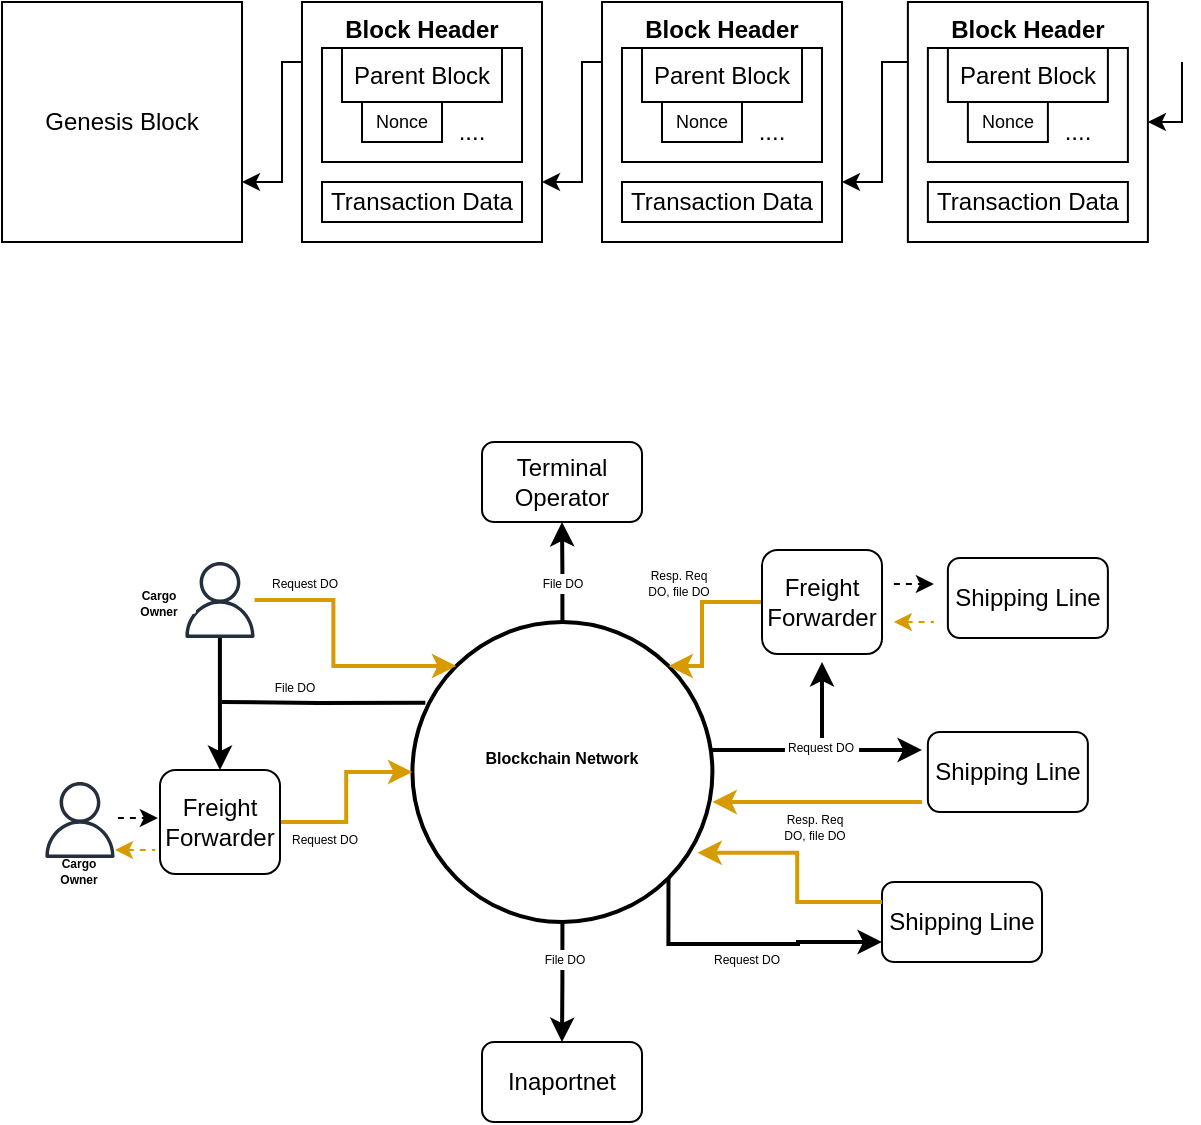 <mxfile version="24.2.2" type="github">
  <diagram name="Page-1" id="TNA57m9JPnbvR5gz-xsA">
    <mxGraphModel dx="1302" dy="725" grid="1" gridSize="10" guides="1" tooltips="1" connect="1" arrows="1" fold="1" page="1" pageScale="1" pageWidth="850" pageHeight="1100" math="0" shadow="0">
      <root>
        <mxCell id="0" />
        <mxCell id="1" parent="0" />
        <mxCell id="erLkvJw8QBC7TUA9yccV-41" style="edgeStyle=orthogonalEdgeStyle;rounded=0;orthogonalLoop=1;jettySize=auto;html=1;exitX=0.5;exitY=0;exitDx=0;exitDy=0;entryX=0.5;entryY=1;entryDx=0;entryDy=0;strokeWidth=2;" parent="1" source="erLkvJw8QBC7TUA9yccV-31" target="erLkvJw8QBC7TUA9yccV-40" edge="1">
          <mxGeometry relative="1" as="geometry" />
        </mxCell>
        <mxCell id="erLkvJw8QBC7TUA9yccV-42" style="edgeStyle=orthogonalEdgeStyle;rounded=0;orthogonalLoop=1;jettySize=auto;html=1;strokeWidth=2;" parent="1" edge="1">
          <mxGeometry relative="1" as="geometry">
            <mxPoint x="475.21" y="663" as="sourcePoint" />
            <mxPoint x="580" y="664" as="targetPoint" />
            <Array as="points">
              <mxPoint x="475" y="664" />
              <mxPoint x="570" y="664" />
            </Array>
          </mxGeometry>
        </mxCell>
        <mxCell id="erLkvJw8QBC7TUA9yccV-59" style="edgeStyle=orthogonalEdgeStyle;rounded=0;orthogonalLoop=1;jettySize=auto;html=1;exitX=0.5;exitY=1;exitDx=0;exitDy=0;strokeWidth=2;" parent="1" source="erLkvJw8QBC7TUA9yccV-31" target="erLkvJw8QBC7TUA9yccV-32" edge="1">
          <mxGeometry relative="1" as="geometry" />
        </mxCell>
        <mxCell id="erLkvJw8QBC7TUA9yccV-31" value="" style="ellipse;whiteSpace=wrap;html=1;aspect=fixed;strokeWidth=2;" parent="1" vertex="1">
          <mxGeometry x="325.21" y="600" width="150" height="150" as="geometry" />
        </mxCell>
        <mxCell id="erLkvJw8QBC7TUA9yccV-2" value="Genesis Block" style="whiteSpace=wrap;html=1;aspect=fixed;" parent="1" vertex="1">
          <mxGeometry x="120" y="290" width="120" height="120" as="geometry" />
        </mxCell>
        <mxCell id="erLkvJw8QBC7TUA9yccV-23" style="edgeStyle=orthogonalEdgeStyle;rounded=0;orthogonalLoop=1;jettySize=auto;html=1;exitX=0;exitY=0.25;exitDx=0;exitDy=0;entryX=1;entryY=0.75;entryDx=0;entryDy=0;" parent="1" source="erLkvJw8QBC7TUA9yccV-3" target="erLkvJw8QBC7TUA9yccV-2" edge="1">
          <mxGeometry relative="1" as="geometry">
            <Array as="points">
              <mxPoint x="260" y="320" />
              <mxPoint x="260" y="380" />
            </Array>
          </mxGeometry>
        </mxCell>
        <mxCell id="erLkvJw8QBC7TUA9yccV-3" value="Block Header" style="whiteSpace=wrap;html=1;aspect=fixed;verticalAlign=top;fontStyle=1" parent="1" vertex="1">
          <mxGeometry x="270" y="290" width="120" height="120" as="geometry" />
        </mxCell>
        <mxCell id="erLkvJw8QBC7TUA9yccV-6" value="" style="rounded=0;whiteSpace=wrap;html=1;" parent="1" vertex="1">
          <mxGeometry x="280" y="313" width="100" height="57" as="geometry" />
        </mxCell>
        <mxCell id="erLkvJw8QBC7TUA9yccV-7" value="Transaction Data" style="rounded=0;whiteSpace=wrap;html=1;" parent="1" vertex="1">
          <mxGeometry x="280" y="380" width="100" height="20" as="geometry" />
        </mxCell>
        <mxCell id="erLkvJw8QBC7TUA9yccV-8" value="Parent Block" style="rounded=0;whiteSpace=wrap;html=1;" parent="1" vertex="1">
          <mxGeometry x="290" y="313" width="80" height="27" as="geometry" />
        </mxCell>
        <mxCell id="erLkvJw8QBC7TUA9yccV-9" value="Nonce" style="rounded=0;whiteSpace=wrap;html=1;fontSize=9;" parent="1" vertex="1">
          <mxGeometry x="300" y="340" width="40" height="20" as="geometry" />
        </mxCell>
        <mxCell id="erLkvJw8QBC7TUA9yccV-10" value="...." style="text;html=1;align=center;verticalAlign=middle;whiteSpace=wrap;rounded=0;" parent="1" vertex="1">
          <mxGeometry x="340" y="350" width="30" height="10" as="geometry" />
        </mxCell>
        <mxCell id="erLkvJw8QBC7TUA9yccV-24" style="edgeStyle=orthogonalEdgeStyle;rounded=0;orthogonalLoop=1;jettySize=auto;html=1;exitX=0;exitY=0.25;exitDx=0;exitDy=0;entryX=1;entryY=0.75;entryDx=0;entryDy=0;" parent="1" source="erLkvJw8QBC7TUA9yccV-11" target="erLkvJw8QBC7TUA9yccV-3" edge="1">
          <mxGeometry relative="1" as="geometry">
            <Array as="points">
              <mxPoint x="410" y="320" />
              <mxPoint x="410" y="380" />
            </Array>
          </mxGeometry>
        </mxCell>
        <mxCell id="erLkvJw8QBC7TUA9yccV-11" value="Block Header" style="whiteSpace=wrap;html=1;aspect=fixed;verticalAlign=top;fontStyle=1" parent="1" vertex="1">
          <mxGeometry x="420" y="290" width="120" height="120" as="geometry" />
        </mxCell>
        <mxCell id="erLkvJw8QBC7TUA9yccV-12" value="" style="rounded=0;whiteSpace=wrap;html=1;" parent="1" vertex="1">
          <mxGeometry x="430" y="313" width="100" height="57" as="geometry" />
        </mxCell>
        <mxCell id="erLkvJw8QBC7TUA9yccV-13" value="Transaction Data" style="rounded=0;whiteSpace=wrap;html=1;" parent="1" vertex="1">
          <mxGeometry x="430" y="380" width="100" height="20" as="geometry" />
        </mxCell>
        <mxCell id="erLkvJw8QBC7TUA9yccV-14" value="Parent Block" style="rounded=0;whiteSpace=wrap;html=1;" parent="1" vertex="1">
          <mxGeometry x="440" y="313" width="80" height="27" as="geometry" />
        </mxCell>
        <mxCell id="erLkvJw8QBC7TUA9yccV-15" value="Nonce" style="rounded=0;whiteSpace=wrap;html=1;fontSize=9;" parent="1" vertex="1">
          <mxGeometry x="450" y="340" width="40" height="20" as="geometry" />
        </mxCell>
        <mxCell id="erLkvJw8QBC7TUA9yccV-16" value="...." style="text;html=1;align=center;verticalAlign=middle;whiteSpace=wrap;rounded=0;" parent="1" vertex="1">
          <mxGeometry x="490" y="350" width="30" height="10" as="geometry" />
        </mxCell>
        <mxCell id="erLkvJw8QBC7TUA9yccV-25" style="edgeStyle=orthogonalEdgeStyle;rounded=0;orthogonalLoop=1;jettySize=auto;html=1;exitX=0;exitY=0.25;exitDx=0;exitDy=0;entryX=1;entryY=0.75;entryDx=0;entryDy=0;" parent="1" source="erLkvJw8QBC7TUA9yccV-17" target="erLkvJw8QBC7TUA9yccV-11" edge="1">
          <mxGeometry relative="1" as="geometry">
            <Array as="points">
              <mxPoint x="560" y="320" />
              <mxPoint x="560" y="380" />
            </Array>
          </mxGeometry>
        </mxCell>
        <mxCell id="erLkvJw8QBC7TUA9yccV-26" style="edgeStyle=orthogonalEdgeStyle;rounded=0;orthogonalLoop=1;jettySize=auto;html=1;exitX=1;exitY=0.5;exitDx=0;exitDy=0;endArrow=none;endFill=0;startArrow=classic;startFill=1;" parent="1" source="erLkvJw8QBC7TUA9yccV-17" edge="1">
          <mxGeometry relative="1" as="geometry">
            <mxPoint x="710" y="320" as="targetPoint" />
          </mxGeometry>
        </mxCell>
        <mxCell id="erLkvJw8QBC7TUA9yccV-17" value="Block Header" style="whiteSpace=wrap;html=1;aspect=fixed;verticalAlign=top;fontStyle=1" parent="1" vertex="1">
          <mxGeometry x="572.94" y="290" width="120" height="120" as="geometry" />
        </mxCell>
        <mxCell id="erLkvJw8QBC7TUA9yccV-18" value="" style="rounded=0;whiteSpace=wrap;html=1;" parent="1" vertex="1">
          <mxGeometry x="582.94" y="313" width="100" height="57" as="geometry" />
        </mxCell>
        <mxCell id="erLkvJw8QBC7TUA9yccV-19" value="Transaction Data" style="rounded=0;whiteSpace=wrap;html=1;" parent="1" vertex="1">
          <mxGeometry x="582.94" y="380" width="100" height="20" as="geometry" />
        </mxCell>
        <mxCell id="erLkvJw8QBC7TUA9yccV-20" value="Parent Block" style="rounded=0;whiteSpace=wrap;html=1;" parent="1" vertex="1">
          <mxGeometry x="592.94" y="313" width="80" height="27" as="geometry" />
        </mxCell>
        <mxCell id="erLkvJw8QBC7TUA9yccV-21" value="Nonce" style="rounded=0;whiteSpace=wrap;html=1;fontSize=9;" parent="1" vertex="1">
          <mxGeometry x="602.94" y="340" width="40" height="20" as="geometry" />
        </mxCell>
        <mxCell id="erLkvJw8QBC7TUA9yccV-22" value="...." style="text;html=1;align=center;verticalAlign=middle;whiteSpace=wrap;rounded=0;" parent="1" vertex="1">
          <mxGeometry x="642.94" y="350" width="30" height="10" as="geometry" />
        </mxCell>
        <mxCell id="erLkvJw8QBC7TUA9yccV-28" value="" style="shape=image;verticalLabelPosition=bottom;labelBackgroundColor=default;verticalAlign=top;aspect=fixed;imageAspect=0;image=https://apps1.insw.go.id/national-logistic/assets/images/logo.png;" parent="1" vertex="1">
          <mxGeometry x="350.2" y="680" width="99.59" height="40" as="geometry" />
        </mxCell>
        <mxCell id="erLkvJw8QBC7TUA9yccV-29" value="" style="shape=image;html=1;verticalAlign=top;verticalLabelPosition=bottom;labelBackgroundColor=#ffffff;imageAspect=0;aspect=fixed;image=https://cdn1.iconfinder.com/data/icons/cryptocurrency-blockchain-fintech-free/32/Cryptocurrency_blockchain_data-37-128.png" parent="1" vertex="1">
          <mxGeometry x="375.21" y="610" width="50" height="50" as="geometry" />
        </mxCell>
        <mxCell id="erLkvJw8QBC7TUA9yccV-30" value="Blockchain Network" style="text;html=1;align=center;verticalAlign=middle;whiteSpace=wrap;rounded=0;fontSize=8;fontStyle=1" parent="1" vertex="1">
          <mxGeometry x="360" y="663" width="80" height="10" as="geometry" />
        </mxCell>
        <mxCell id="erLkvJw8QBC7TUA9yccV-32" value="Inaportnet" style="rounded=1;whiteSpace=wrap;html=1;" parent="1" vertex="1">
          <mxGeometry x="360" y="810" width="80" height="40" as="geometry" />
        </mxCell>
        <mxCell id="erLkvJw8QBC7TUA9yccV-33" value="Shipping Line" style="rounded=1;whiteSpace=wrap;html=1;" parent="1" vertex="1">
          <mxGeometry x="582.94" y="655" width="80" height="40" as="geometry" />
        </mxCell>
        <mxCell id="erLkvJw8QBC7TUA9yccV-62" style="edgeStyle=orthogonalEdgeStyle;rounded=0;orthogonalLoop=1;jettySize=auto;html=1;dashed=1;" parent="1" edge="1">
          <mxGeometry relative="1" as="geometry">
            <mxPoint x="585.94" y="581" as="targetPoint" />
            <mxPoint x="565.94" y="581" as="sourcePoint" />
          </mxGeometry>
        </mxCell>
        <mxCell id="erLkvJw8QBC7TUA9yccV-34" value="Shipping Line" style="rounded=1;whiteSpace=wrap;html=1;" parent="1" vertex="1">
          <mxGeometry x="592.94" y="568" width="80" height="40" as="geometry" />
        </mxCell>
        <mxCell id="erLkvJw8QBC7TUA9yccV-53" style="edgeStyle=orthogonalEdgeStyle;rounded=0;orthogonalLoop=1;jettySize=auto;html=1;entryX=1;entryY=1;entryDx=0;entryDy=0;startArrow=classic;startFill=1;endArrow=none;endFill=0;strokeWidth=2;" parent="1" target="erLkvJw8QBC7TUA9yccV-31" edge="1">
          <mxGeometry relative="1" as="geometry">
            <mxPoint x="470" y="759.692" as="targetPoint" />
            <mxPoint x="560" y="760" as="sourcePoint" />
            <Array as="points">
              <mxPoint x="518" y="761" />
              <mxPoint x="453" y="761" />
            </Array>
          </mxGeometry>
        </mxCell>
        <mxCell id="erLkvJw8QBC7TUA9yccV-35" value="Shipping Line" style="rounded=1;whiteSpace=wrap;html=1;" parent="1" vertex="1">
          <mxGeometry x="560" y="730" width="80" height="40" as="geometry" />
        </mxCell>
        <mxCell id="erLkvJw8QBC7TUA9yccV-55" style="edgeStyle=orthogonalEdgeStyle;rounded=0;orthogonalLoop=1;jettySize=auto;html=1;entryX=0;entryY=0;entryDx=0;entryDy=0;strokeWidth=2;fillColor=#ffe6cc;strokeColor=#d79b00;" parent="1" source="erLkvJw8QBC7TUA9yccV-36" target="erLkvJw8QBC7TUA9yccV-31" edge="1">
          <mxGeometry relative="1" as="geometry" />
        </mxCell>
        <mxCell id="erLkvJw8QBC7TUA9yccV-56" style="edgeStyle=orthogonalEdgeStyle;rounded=0;orthogonalLoop=1;jettySize=auto;html=1;strokeWidth=2;" parent="1" source="erLkvJw8QBC7TUA9yccV-36" target="erLkvJw8QBC7TUA9yccV-38" edge="1">
          <mxGeometry relative="1" as="geometry" />
        </mxCell>
        <mxCell id="erLkvJw8QBC7TUA9yccV-36" value="" style="sketch=0;outlineConnect=0;fontColor=#232F3E;gradientColor=none;fillColor=#232F3D;strokeColor=none;dashed=0;verticalLabelPosition=bottom;verticalAlign=top;align=center;html=1;fontSize=12;fontStyle=0;aspect=fixed;pointerEvents=1;shape=mxgraph.aws4.user;" parent="1" vertex="1">
          <mxGeometry x="210" y="570" width="38" height="38" as="geometry" />
        </mxCell>
        <mxCell id="erLkvJw8QBC7TUA9yccV-37" value="" style="sketch=0;outlineConnect=0;fontColor=#232F3E;gradientColor=none;fillColor=#232F3D;strokeColor=none;dashed=0;verticalLabelPosition=bottom;verticalAlign=top;align=center;html=1;fontSize=12;fontStyle=0;aspect=fixed;pointerEvents=1;shape=mxgraph.aws4.user;" parent="1" vertex="1">
          <mxGeometry x="140" y="680" width="38" height="38" as="geometry" />
        </mxCell>
        <mxCell id="erLkvJw8QBC7TUA9yccV-57" style="edgeStyle=orthogonalEdgeStyle;rounded=0;orthogonalLoop=1;jettySize=auto;html=1;exitX=1;exitY=0.5;exitDx=0;exitDy=0;entryX=0;entryY=0.5;entryDx=0;entryDy=0;strokeWidth=2;fillColor=#ffe6cc;strokeColor=#d79b00;" parent="1" source="erLkvJw8QBC7TUA9yccV-38" target="erLkvJw8QBC7TUA9yccV-31" edge="1">
          <mxGeometry relative="1" as="geometry" />
        </mxCell>
        <mxCell id="erLkvJw8QBC7TUA9yccV-38" value="Freight&lt;div&gt;Forwarder&lt;/div&gt;" style="rounded=1;whiteSpace=wrap;html=1;" parent="1" vertex="1">
          <mxGeometry x="199" y="674" width="60" height="52" as="geometry" />
        </mxCell>
        <mxCell id="erLkvJw8QBC7TUA9yccV-65" style="edgeStyle=orthogonalEdgeStyle;rounded=0;orthogonalLoop=1;jettySize=auto;html=1;exitX=0;exitY=0.5;exitDx=0;exitDy=0;entryX=1;entryY=0;entryDx=0;entryDy=0;strokeWidth=2;fillColor=#ffe6cc;strokeColor=#d79b00;" parent="1" source="erLkvJw8QBC7TUA9yccV-39" target="erLkvJw8QBC7TUA9yccV-31" edge="1">
          <mxGeometry relative="1" as="geometry">
            <Array as="points">
              <mxPoint x="470" y="590" />
              <mxPoint x="470" y="622" />
            </Array>
          </mxGeometry>
        </mxCell>
        <mxCell id="erLkvJw8QBC7TUA9yccV-39" value="Freight&lt;div&gt;Forwarder&lt;/div&gt;" style="rounded=1;whiteSpace=wrap;html=1;" parent="1" vertex="1">
          <mxGeometry x="500" y="564" width="60" height="52" as="geometry" />
        </mxCell>
        <mxCell id="erLkvJw8QBC7TUA9yccV-40" value="Terminal Operator" style="rounded=1;whiteSpace=wrap;html=1;" parent="1" vertex="1">
          <mxGeometry x="360.0" y="510" width="80" height="40" as="geometry" />
        </mxCell>
        <mxCell id="erLkvJw8QBC7TUA9yccV-47" style="edgeStyle=orthogonalEdgeStyle;rounded=0;orthogonalLoop=1;jettySize=auto;html=1;strokeWidth=2;endArrow=none;endFill=0;startArrow=classic;startFill=1;" parent="1" edge="1">
          <mxGeometry relative="1" as="geometry">
            <mxPoint x="530" y="620" as="sourcePoint" />
            <mxPoint x="530" y="660" as="targetPoint" />
            <Array as="points">
              <mxPoint x="530" y="660" />
              <mxPoint x="530" y="660" />
            </Array>
          </mxGeometry>
        </mxCell>
        <mxCell id="erLkvJw8QBC7TUA9yccV-49" value="" style="edgeStyle=orthogonalEdgeStyle;rounded=0;orthogonalLoop=1;jettySize=auto;html=1;strokeWidth=2;endArrow=none;endFill=0;startArrow=classic;startFill=1;fillColor=#ffe6cc;strokeColor=#d79b00;" parent="1" edge="1">
          <mxGeometry relative="1" as="geometry">
            <mxPoint x="475.21" y="690" as="sourcePoint" />
            <mxPoint x="580" y="690" as="targetPoint" />
            <Array as="points" />
          </mxGeometry>
        </mxCell>
        <mxCell id="erLkvJw8QBC7TUA9yccV-50" value="Request DO" style="rounded=1;whiteSpace=wrap;html=1;strokeColor=none;fontSize=6;fontStyle=0" parent="1" vertex="1">
          <mxGeometry x="511.47" y="658" width="37.06" height="10" as="geometry" />
        </mxCell>
        <mxCell id="erLkvJw8QBC7TUA9yccV-52" value="Resp. Req DO, file DO" style="rounded=1;whiteSpace=wrap;html=1;strokeColor=none;fontSize=6;fontStyle=0" parent="1" vertex="1">
          <mxGeometry x="508.47" y="698" width="37.06" height="10" as="geometry" />
        </mxCell>
        <mxCell id="erLkvJw8QBC7TUA9yccV-54" style="edgeStyle=orthogonalEdgeStyle;rounded=0;orthogonalLoop=1;jettySize=auto;html=1;exitX=0;exitY=0.25;exitDx=0;exitDy=0;entryX=0.95;entryY=0.769;entryDx=0;entryDy=0;entryPerimeter=0;strokeWidth=2;fillColor=#ffe6cc;strokeColor=#d79b00;" parent="1" source="erLkvJw8QBC7TUA9yccV-35" target="erLkvJw8QBC7TUA9yccV-31" edge="1">
          <mxGeometry relative="1" as="geometry" />
        </mxCell>
        <mxCell id="erLkvJw8QBC7TUA9yccV-58" value="" style="edgeStyle=orthogonalEdgeStyle;rounded=0;orthogonalLoop=1;jettySize=auto;html=1;strokeWidth=2;endArrow=none;endFill=0;startArrow=none;startFill=0;entryX=0.043;entryY=0.269;entryDx=0;entryDy=0;entryPerimeter=0;" parent="1" target="erLkvJw8QBC7TUA9yccV-31" edge="1">
          <mxGeometry relative="1" as="geometry">
            <mxPoint x="230.0" y="640" as="sourcePoint" />
            <mxPoint x="314.79" y="640" as="targetPoint" />
            <Array as="points" />
          </mxGeometry>
        </mxCell>
        <mxCell id="erLkvJw8QBC7TUA9yccV-63" style="edgeStyle=orthogonalEdgeStyle;rounded=0;orthogonalLoop=1;jettySize=auto;html=1;dashed=1;startArrow=classic;startFill=1;endArrow=none;endFill=0;fillColor=#ffe6cc;strokeColor=#d79b00;" parent="1" edge="1">
          <mxGeometry relative="1" as="geometry">
            <mxPoint x="585.94" y="600" as="targetPoint" />
            <mxPoint x="565.94" y="600" as="sourcePoint" />
          </mxGeometry>
        </mxCell>
        <mxCell id="erLkvJw8QBC7TUA9yccV-66" value="Request DO" style="rounded=1;whiteSpace=wrap;html=1;strokeColor=none;fontSize=6;fontStyle=0" parent="1" vertex="1">
          <mxGeometry x="474.41" y="764" width="37.06" height="10" as="geometry" />
        </mxCell>
        <mxCell id="erLkvJw8QBC7TUA9yccV-67" value="Request DO" style="rounded=1;whiteSpace=wrap;html=1;strokeColor=none;fontSize=6;fontStyle=0" parent="1" vertex="1">
          <mxGeometry x="262.94" y="704" width="37.06" height="10" as="geometry" />
        </mxCell>
        <mxCell id="erLkvJw8QBC7TUA9yccV-68" value="Request DO" style="rounded=1;whiteSpace=wrap;html=1;strokeColor=none;fontSize=6;fontStyle=0" parent="1" vertex="1">
          <mxGeometry x="252.94" y="576" width="37.06" height="10" as="geometry" />
        </mxCell>
        <mxCell id="erLkvJw8QBC7TUA9yccV-69" value="File DO" style="rounded=1;whiteSpace=wrap;html=1;strokeColor=none;fontSize=6;fontStyle=0" parent="1" vertex="1">
          <mxGeometry x="248.0" y="628" width="37.06" height="10" as="geometry" />
        </mxCell>
        <mxCell id="erLkvJw8QBC7TUA9yccV-70" value="&lt;b&gt;Cargo Owner&lt;/b&gt;" style="rounded=1;whiteSpace=wrap;html=1;strokeColor=none;fontSize=6;fontStyle=0" parent="1" vertex="1">
          <mxGeometry x="179.94" y="586" width="37.06" height="10" as="geometry" />
        </mxCell>
        <mxCell id="erLkvJw8QBC7TUA9yccV-71" value="&lt;b&gt;Cargo Owner&lt;/b&gt;" style="rounded=1;whiteSpace=wrap;html=1;strokeColor=none;fontSize=6;fontStyle=0" parent="1" vertex="1">
          <mxGeometry x="140.47" y="720" width="37.06" height="10" as="geometry" />
        </mxCell>
        <mxCell id="erLkvJw8QBC7TUA9yccV-72" value="File DO" style="rounded=1;whiteSpace=wrap;html=1;strokeColor=none;fontSize=6;fontStyle=0" parent="1" vertex="1">
          <mxGeometry x="382.0" y="576" width="37.06" height="10" as="geometry" />
        </mxCell>
        <mxCell id="erLkvJw8QBC7TUA9yccV-74" value="Resp. Req DO, file DO" style="rounded=1;whiteSpace=wrap;html=1;strokeColor=none;fontSize=6;fontStyle=0" parent="1" vertex="1">
          <mxGeometry x="440" y="576" width="37.06" height="10" as="geometry" />
        </mxCell>
        <mxCell id="erLkvJw8QBC7TUA9yccV-75" value="File DO" style="rounded=1;whiteSpace=wrap;html=1;strokeColor=none;fontSize=6;fontStyle=0" parent="1" vertex="1">
          <mxGeometry x="382.94" y="764" width="37.06" height="10" as="geometry" />
        </mxCell>
        <mxCell id="MWygZNG3GQUwvamHaQGN-1" style="edgeStyle=orthogonalEdgeStyle;rounded=0;orthogonalLoop=1;jettySize=auto;html=1;dashed=1;" edge="1" parent="1">
          <mxGeometry relative="1" as="geometry">
            <mxPoint x="197.94" y="698" as="targetPoint" />
            <mxPoint x="177.94" y="698" as="sourcePoint" />
          </mxGeometry>
        </mxCell>
        <mxCell id="MWygZNG3GQUwvamHaQGN-2" style="edgeStyle=orthogonalEdgeStyle;rounded=0;orthogonalLoop=1;jettySize=auto;html=1;dashed=1;startArrow=classic;startFill=1;endArrow=none;endFill=0;fillColor=#ffe6cc;strokeColor=#d79b00;" edge="1" parent="1">
          <mxGeometry relative="1" as="geometry">
            <mxPoint x="196.53" y="714" as="targetPoint" />
            <mxPoint x="176.53" y="714" as="sourcePoint" />
          </mxGeometry>
        </mxCell>
      </root>
    </mxGraphModel>
  </diagram>
</mxfile>
